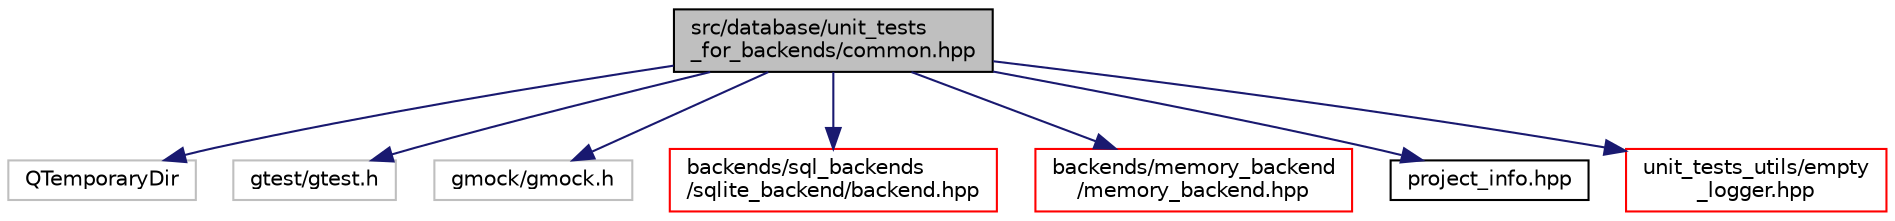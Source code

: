 digraph "src/database/unit_tests_for_backends/common.hpp"
{
 // LATEX_PDF_SIZE
  edge [fontname="Helvetica",fontsize="10",labelfontname="Helvetica",labelfontsize="10"];
  node [fontname="Helvetica",fontsize="10",shape=record];
  Node1 [label="src/database/unit_tests\l_for_backends/common.hpp",height=0.2,width=0.4,color="black", fillcolor="grey75", style="filled", fontcolor="black",tooltip=" "];
  Node1 -> Node2 [color="midnightblue",fontsize="10",style="solid",fontname="Helvetica"];
  Node2 [label="QTemporaryDir",height=0.2,width=0.4,color="grey75", fillcolor="white", style="filled",tooltip=" "];
  Node1 -> Node3 [color="midnightblue",fontsize="10",style="solid",fontname="Helvetica"];
  Node3 [label="gtest/gtest.h",height=0.2,width=0.4,color="grey75", fillcolor="white", style="filled",tooltip=" "];
  Node1 -> Node4 [color="midnightblue",fontsize="10",style="solid",fontname="Helvetica"];
  Node4 [label="gmock/gmock.h",height=0.2,width=0.4,color="grey75", fillcolor="white", style="filled",tooltip=" "];
  Node1 -> Node5 [color="midnightblue",fontsize="10",style="solid",fontname="Helvetica"];
  Node5 [label="backends/sql_backends\l/sqlite_backend/backend.hpp",height=0.2,width=0.4,color="red", fillcolor="white", style="filled",URL="$sqlite__backend_2backend_8hpp.html",tooltip=" "];
  Node1 -> Node79 [color="midnightblue",fontsize="10",style="solid",fontname="Helvetica"];
  Node79 [label="backends/memory_backend\l/memory_backend.hpp",height=0.2,width=0.4,color="red", fillcolor="white", style="filled",URL="$memory__backend_8hpp.html",tooltip=" "];
  Node1 -> Node81 [color="midnightblue",fontsize="10",style="solid",fontname="Helvetica"];
  Node81 [label="project_info.hpp",height=0.2,width=0.4,color="black", fillcolor="white", style="filled",URL="$project__info_8hpp.html",tooltip=" "];
  Node1 -> Node82 [color="midnightblue",fontsize="10",style="solid",fontname="Helvetica"];
  Node82 [label="unit_tests_utils/empty\l_logger.hpp",height=0.2,width=0.4,color="red", fillcolor="white", style="filled",URL="$empty__logger_8hpp.html",tooltip=" "];
}
